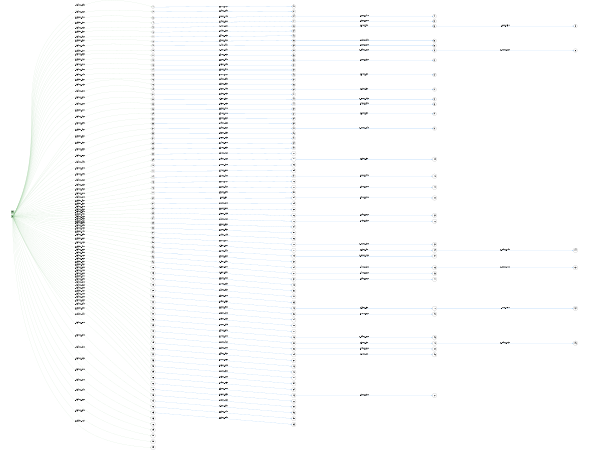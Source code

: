 digraph D {
rankdir=LR
size="4,3"
ratio="fill"
node[color="black",shape="square",fillcolor="darkseagreen3",style="filled"]
 0
 N1
 node[color="black",shape="circle",style=""]
 
edge[style="solid"]
edge[style="solid"]
0->1[label="c=1534.0,t=239.0",color="darkseagreen3"] 
edge[style="solid"]
1->40[label="c=60.0,t=216.0",color="dodgerblue2"] 
edge[style="solid"]
0->2[label="c=1534.0,t=126.0",color="darkseagreen3"] 
edge[style="solid"]
2->27[label="c=69.0,t=189.0",color="dodgerblue2"] 
edge[style="solid"]
0->3[label="c=1534.0,t=91.0",color="darkseagreen3"] 
edge[style="solid"]
3->24[label="c=101.0,t=147.0",color="dodgerblue2"] 
edge[style="solid"]
24->41[label="c=82.0,t=147.0",color="dodgerblue2"] 
edge[style="solid"]
0->4[label="c=1534.0,t=30.0",color="darkseagreen3"] 
edge[style="solid"]
4->17[label="c=79.0,t=130.0",color="dodgerblue2"] 
edge[style="solid"]
17->30[label="c=58.0,t=220.0",color="dodgerblue2"] 
edge[style="solid"]
0->5[label="c=1534.0,t=105.0",color="darkseagreen3"] 
edge[style="solid"]
5->28[label="c=77.0,t=82.0",color="dodgerblue2"] 
edge[style="solid"]
28->38[label="c=87.0,t=97.0",color="dodgerblue2"] 
edge[style="solid"]
38->48[label="c=60.0,t=135.0",color="dodgerblue2"] 
edge[style="solid"]
0->6[label="c=1534.0,t=33.0",color="darkseagreen3"] 
edge[style="solid"]
6->34[label="c=214.0,t=321.0",color="dodgerblue2"] 
edge[style="solid"]
0->7[label="c=1534.0,t=192.0",color="darkseagreen3"] 
edge[style="solid"]
7->43[label="c=94.0,t=205.0",color="dodgerblue2"] 
edge[style="solid"]
0->8[label="c=1534.0,t=53.0",color="darkseagreen3"] 
edge[style="solid"]
8->25[label="c=90.0,t=242.0",color="dodgerblue2"] 
edge[style="solid"]
25->56[label="c=63.0,t=169.0",color="dodgerblue2"] 
edge[style="solid"]
0->9[label="c=1534.0,t=179.0",color="darkseagreen3"] 
edge[style="solid"]
9->39[label="c=74.0,t=94.0",color="dodgerblue2"] 
edge[style="solid"]
39->58[label="c=82.0,t=162.0",color="dodgerblue2"] 
edge[style="solid"]
0->10[label="c=1534.0,t=31.0",color="darkseagreen3"] 
edge[style="solid"]
10->20[label="c=21.0,t=64.0",color="dodgerblue2"] 
edge[style="solid"]
20->46[label="c=159.0,t=182.0",color="dodgerblue2"] 
edge[style="solid"]
46->60[label="c=112.0,t=188.0",color="dodgerblue2"] 
edge[style="solid"]
0->11[label="c=1534.0,t=225.0",color="darkseagreen3"] 
edge[style="solid"]
11->53[label="c=91.0,t=203.0",color="dodgerblue2"] 
edge[style="solid"]
0->12[label="c=1534.0,t=73.0",color="darkseagreen3"] 
edge[style="solid"]
12->33[label="c=66.0,t=194.0",color="dodgerblue2"] 
edge[style="solid"]
33->61[label="c=82.0,t=165.0",color="dodgerblue2"] 
edge[style="solid"]
0->13[label="c=1534.0,t=211.0",color="darkseagreen3"] 
edge[style="solid"]
13->51[label="c=105.0,t=219.0",color="dodgerblue2"] 
edge[style="solid"]
0->14[label="c=1534.0,t=240.0",color="darkseagreen3"] 
edge[style="solid"]
14->50[label="c=30.0,t=197.0",color="dodgerblue2"] 
edge[style="solid"]
0->15[label="c=1534.0,t=114.0",color="darkseagreen3"] 
edge[style="solid"]
15->45[label="c=122.0,t=216.0",color="dodgerblue2"] 
edge[style="solid"]
45->64[label="c=37.0,t=80.0",color="dodgerblue2"] 
edge[style="solid"]
0->16[label="c=1534.0,t=53.0",color="darkseagreen3"] 
edge[style="solid"]
16->31[label="c=69.0,t=259.0",color="dodgerblue2"] 
edge[style="solid"]
0->18[label="c=1534.0,t=113.0",color="darkseagreen3"] 
edge[style="solid"]
18->36[label="c=53.0,t=255.0",color="dodgerblue2"] 
edge[style="solid"]
0->19[label="c=1534.0,t=221.0",color="darkseagreen3"] 
edge[style="solid"]
19->62[label="c=152.0,t=197.0",color="dodgerblue2"] 
edge[style="solid"]
62->72[label="c=23.0,t=55.0",color="dodgerblue2"] 
edge[style="solid"]
0->21[label="c=1534.0,t=154.0",color="darkseagreen3"] 
edge[style="solid"]
21->47[label="c=75.0,t=275.0",color="dodgerblue2"] 
edge[style="solid"]
0->22[label="c=1534.0,t=160.0",color="darkseagreen3"] 
edge[style="solid"]
22->49[label="c=56.0,t=63.0",color="dodgerblue2"] 
edge[style="solid"]
49->73[label="c=220.0,t=248.0",color="dodgerblue2"] 
edge[style="solid"]
0->23[label="c=1534.0,t=21.0",color="darkseagreen3"] 
edge[style="solid"]
23->44[label="c=135.0,t=275.0",color="dodgerblue2"] 
edge[style="solid"]
44->66[label="c=43.0,t=159.0",color="dodgerblue2"] 
edge[style="solid"]
0->26[label="c=1534.0,t=148.0",color="darkseagreen3"] 
edge[style="solid"]
26->52[label="c=65.0,t=141.0",color="dodgerblue2"] 
edge[style="solid"]
0->29[label="c=1534.0,t=229.0",color="darkseagreen3"] 
edge[style="solid"]
29->67[label="c=91.0,t=111.0",color="dodgerblue2"] 
edge[style="solid"]
67->79[label="c=62.0,t=96.0",color="dodgerblue2"] 
edge[style="solid"]
0->32[label="c=1534.0,t=98.0",color="darkseagreen3"] 
edge[style="solid"]
32->54[label="c=50.0,t=288.0",color="dodgerblue2"] 
edge[style="solid"]
0->35[label="c=1534.0,t=53.0",color="darkseagreen3"] 
edge[style="solid"]
35->59[label="c=179.0,t=322.0",color="dodgerblue2"] 
edge[style="solid"]
0->37[label="c=1534.0,t=25.0",color="darkseagreen3"] 
edge[style="solid"]
37->42[label="c=29.0,t=228.0",color="dodgerblue2"] 
edge[style="solid"]
42->78[label="c=110.0,t=184.0",color="dodgerblue2"] 
edge[style="solid"]
0->55[label="c=1534.0,t=155.0",color="darkseagreen3"] 
edge[style="solid"]
55->96[label="c=236.0,t=323.0",color="dodgerblue2"] 
edge[style="solid"]
0->57[label="c=1534.0,t=206.0",color="darkseagreen3"] 
edge[style="solid"]
57->91[label="c=106.0,t=273.0",color="dodgerblue2"] 
edge[style="solid"]
0->63[label="c=1534.0,t=149.0",color="darkseagreen3"] 
edge[style="solid"]
63->89[label="c=74.0,t=281.0",color="dodgerblue2"] 
edge[style="solid"]
0->65[label="c=1534.0,t=157.0",color="darkseagreen3"] 
edge[style="solid"]
65->92[label="c=37.0,t=265.0",color="dodgerblue2"] 
edge[style="solid"]
0->68[label="c=1534.0,t=219.0",color="darkseagreen3"] 
edge[style="solid"]
68->111[label="c=51.0,t=176.0",color="dodgerblue2"] 
edge[style="solid"]
0->69[label="c=1534.0,t=108.0",color="darkseagreen3"] 
edge[style="solid"]
69->101[label="c=129.0,t=218.0",color="dodgerblue2"] 
edge[style="solid"]
101->125[label="c=25.0,t=83.0",color="dodgerblue2"] 
edge[style="solid"]
0->70[label="c=1534.0,t=123.0",color="darkseagreen3"] 
edge[style="solid"]
70->103[label="c=111.0,t=317.0",color="dodgerblue2"] 
edge[style="solid"]
0->71[label="c=1534.0,t=198.0",color="darkseagreen3"] 
edge[style="solid"]
71->109[label="c=47.0,t=280.0",color="dodgerblue2"] 
edge[style="solid"]
0->74[label="c=1534.0,t=101.0",color="darkseagreen3"] 
edge[style="solid"]
74->97[label="c=51.0,t=140.0",color="dodgerblue2"] 
edge[style="solid"]
97->116[label="c=22.0,t=194.0",color="dodgerblue2"] 
edge[style="solid"]
0->75[label="c=1534.0,t=161.0",color="darkseagreen3"] 
edge[style="solid"]
75->118[label="c=86.0,t=276.0",color="dodgerblue2"] 
edge[style="solid"]
0->76[label="c=1534.0,t=93.0",color="darkseagreen3"] 
edge[style="solid"]
76->100[label="c=68.0,t=242.0",color="dodgerblue2"] 
edge[style="solid"]
100->140[label="c=51.0,t=122.0",color="dodgerblue2"] 
edge[style="solid"]
0->77[label="c=1534.0,t=53.0",color="darkseagreen3"] 
edge[style="solid"]
77->99[label="c=98.0,t=289.0",color="dodgerblue2"] 
edge[style="solid"]
0->80[label="c=1534.0,t=137.0",color="darkseagreen3"] 
edge[style="solid"]
80->104[label="c=8.0,t=63.0",color="dodgerblue2"] 
edge[style="solid"]
104->122[label="c=91.0,t=242.0",color="dodgerblue2"] 
edge[style="solid"]
0->81[label="c=1534.0,t=156.0",color="darkseagreen3"] 
edge[style="solid"]
81->119[label="c=76.0,t=161.0",color="dodgerblue2"] 
edge[style="solid"]
0->82[label="c=1534.0,t=154.0",color="darkseagreen3"] 
edge[style="solid"]
82->120[label="c=88.0,t=300.0",color="dodgerblue2"] 
edge[style="solid"]
0->83[label="c=1534.0,t=49.0",color="darkseagreen3"] 
edge[style="solid"]
83->106[label="c=130.0,t=154.0",color="dodgerblue2"] 
edge[style="solid"]
106->132[label="c=69.0,t=226.0",color="dodgerblue2"] 
edge[style="solid"]
0->84[label="c=1534.0,t=113.0",color="darkseagreen3"] 
edge[style="solid"]
84->108[label="c=48.0,t=118.0",color="dodgerblue2"] 
edge[style="solid"]
108->128[label="c=13.0,t=138.0",color="dodgerblue2"] 
edge[style="solid"]
0->85[label="c=1534.0,t=195.0",color="darkseagreen3"] 
edge[style="solid"]
85->124[label="c=53.0,t=253.0",color="dodgerblue2"] 
edge[style="solid"]
0->86[label="c=1534.0,t=45.0",color="darkseagreen3"] 
edge[style="solid"]
86->107[label="c=78.0,t=295.0",color="dodgerblue2"] 
edge[style="solid"]
0->87[label="c=1534.0,t=139.0",color="darkseagreen3"] 
edge[style="solid"]
87->126[label="c=124.0,t=124.0",color="dodgerblue2"] 
edge[style="solid"]
0->88[label="c=1534.0,t=109.0",color="darkseagreen3"] 
edge[style="solid"]
88->110[label="c=26.0,t=160.0",color="dodgerblue2"] 
edge[style="solid"]
110->150[label="c=112.0,t=130.0",color="dodgerblue2"] 
edge[style="solid"]
0->90[label="c=1534.0,t=115.0",color="darkseagreen3"] 
edge[style="solid"]
90->117[label="c=33.0,t=60.0",color="dodgerblue2"] 
edge[style="solid"]
117->129[label="c=63.0,t=79.0",color="dodgerblue2"] 
edge[style="solid"]
129->144[label="c=129.0,t=219.0",color="dodgerblue2"] 
edge[style="solid"]
0->93[label="c=1534.0,t=74.0",color="darkseagreen3"] 
edge[style="solid"]
93->115[label="c=81.0,t=244.0",color="dodgerblue2"] 
edge[style="solid"]
115->157[label="c=122.0,t=146.0",color="dodgerblue2"] 
edge[style="solid"]
0->94[label="c=1534.0,t=159.0",color="darkseagreen3"] 
edge[style="solid"]
94->130[label="c=92.0,t=262.0",color="dodgerblue2"] 
edge[style="solid"]
0->95[label="c=1534.0,t=88.0",color="darkseagreen3"] 
edge[style="solid"]
95->114[label="c=42.0,t=54.0",color="dodgerblue2"] 
edge[style="solid"]
114->123[label="c=47.0,t=132.0",color="dodgerblue2"] 
edge[style="solid"]
123->151[label="c=100.0,t=171.0",color="dodgerblue2"] 
edge[style="solid"]
0->98[label="c=1534.0,t=113.0",color="darkseagreen3"] 
edge[style="solid"]
98->127[label="c=56.0,t=67.0",color="dodgerblue2"] 
edge[style="solid"]
127->136[label="c=47.0,t=268.0",color="dodgerblue2"] 
edge[style="solid"]
0->102[label="c=1534.0,t=91.0",color="darkseagreen3"] 
edge[style="solid"]
102->131[label="c=60.0,t=89.0",color="dodgerblue2"] 
edge[style="solid"]
131->141[label="c=39.0,t=226.0",color="dodgerblue2"] 
edge[style="solid"]
0->105[label="c=1534.0,t=188.0",color="darkseagreen3"] 
edge[style="solid"]
105->143[label="c=58.0,t=242.0",color="dodgerblue2"] 
edge[style="solid"]
0->112[label="c=1534.0,t=190.0",color="darkseagreen3"] 
edge[style="solid"]
112->152[label="c=77.0,t=165.0",color="dodgerblue2"] 
edge[style="solid"]
0->113[label="c=1534.0,t=178.0",color="darkseagreen3"] 
edge[style="solid"]
113->147[label="c=46.0,t=153.0",color="dodgerblue2"] 
edge[style="solid"]
0->121[label="c=1534.0,t=226.0",color="darkseagreen3"] 
edge[style="solid"]
121->165[label="c=58.0,t=167.0",color="dodgerblue2"] 
edge[style="solid"]
0->133[label="c=1534.0,t=23.0",color="darkseagreen3"] 
edge[style="solid"]
133->146[label="c=129.0,t=235.0",color="dodgerblue2"] 
edge[style="solid"]
146->172[label="c=45.0,t=83.0",color="dodgerblue2"] 
edge[style="solid"]
172->180[label="c=77.0,t=121.0",color="dodgerblue2"] 
edge[style="solid"]
0->134[label="c=1534.0,t=96.0",color="darkseagreen3"] 
edge[style="solid"]
134->156[label="c=85.0,t=290.0",color="dodgerblue2"] 
edge[style="solid"]
156->192[label="c=107.0,t=86.0",color="dodgerblue2"] 
edge[style="solid"]
0->135[label="c=1534.0,t=160.0",color="darkseagreen3"] 
edge[style="solid"]
135->174[label="c=208.0,t=317.0",color="dodgerblue2"] 
edge[style="solid"]
0->137[label="c=1534.0,t=172.0",color="darkseagreen3"] 
edge[style="solid"]
137->170[label="c=125.0,t=273.0",color="dodgerblue2"] 
edge[style="solid"]
0->138[label="c=1534.0,t=162.0",color="darkseagreen3"] 
edge[style="solid"]
138->171[label="c=172.0,t=314.0",color="dodgerblue2"] 
edge[style="solid"]
0->139[label="c=1534.0,t=27.0",color="darkseagreen3"] 
edge[style="solid"]
139->148[label="c=94.0,t=264.0",color="dodgerblue2"] 
edge[style="solid"]
148->193[label="c=249.0,t=182.0",color="dodgerblue2"] 
edge[style="solid"]
0->142[label="c=1534.0,t=169.0",color="darkseagreen3"] 
edge[style="solid"]
142->168[label="c=47.0,t=124.0",color="dodgerblue2"] 
edge[style="solid"]
168->178[label="c=50.0,t=75.0",color="dodgerblue2"] 
edge[style="solid"]
178->196[label="c=109.0,t=103.0",color="dodgerblue2"] 
edge[style="solid"]
0->145[label="c=1534.0,t=131.0",color="darkseagreen3"] 
edge[style="solid"]
145->166[label="c=26.0,t=148.0",color="dodgerblue2"] 
edge[style="solid"]
166->182[label="c=49.0,t=163.0",color="dodgerblue2"] 
edge[style="solid"]
0->149[label="c=1534.0,t=226.0",color="darkseagreen3"] 
edge[style="solid"]
149->179[label="c=63.0,t=120.0",color="dodgerblue2"] 
edge[style="solid"]
179->198[label="c=81.0,t=67.0",color="dodgerblue2"] 
edge[style="solid"]
0->153[label="c=1534.0,t=180.0",color="darkseagreen3"] 
edge[style="solid"]
153->181[label="c=99.0,t=193.0",color="dodgerblue2"] 
edge[style="solid"]
0->154[label="c=1534.0,t=75.0",color="darkseagreen3"] 
edge[style="solid"]
154->173[label="c=121.0,t=286.0",color="dodgerblue2"] 
edge[style="solid"]
0->155[label="c=1534.0,t=110.0",color="darkseagreen3"] 
edge[style="solid"]
155->176[label="c=105.0,t=224.0",color="dodgerblue2"] 
edge[style="solid"]
0->158[label="c=1534.0,t=180.0",color="darkseagreen3"] 
edge[style="solid"]
158->177[label="c=26.0,t=250.0",color="dodgerblue2"] 
edge[style="solid"]
0->159[label="c=1534.0,t=163.0",color="darkseagreen3"] 
edge[style="solid"]
159->194[label="c=165.0,t=221.0",color="dodgerblue2"] 
edge[style="solid"]
0->160[label="c=1534.0,t=134.0",color="darkseagreen3"] 
edge[style="solid"]
160->184[label="c=119.0,t=265.0",color="dodgerblue2"] 
edge[style="solid"]
0->161[label="c=1534.0,t=89.0",color="darkseagreen3"] 
edge[style="solid"]
161->175[label="c=52.0,t=100.0",color="dodgerblue2"] 
edge[style="solid"]
175->187[label="c=50.0,t=250.0",color="dodgerblue2"] 
edge[style="solid"]
0->162[label="c=1534.0,t=54.0",color="darkseagreen3"] 
edge[style="solid"]
162->186[label="c=160.0,t=369.0",color="dodgerblue2"] 
edge[style="solid"]
0->163[label="c=1534.0,t=221.0",color="darkseagreen3"] 
edge[style="solid"]
163->200[label="c=122.0,t=213.0",color="dodgerblue2"] 
edge[style="solid"]
0->164[label="c=1534.0,t=224.0",color="darkseagreen3"] 
edge[style="solid"]
164->195[label="c=31.0,t=89.0",color="dodgerblue2"] 
edge[style="solid"]
0->167[label="c=1534.0,t=151.0",color="darkseagreen3"] 
edge[style="solid"]
167->190[label="c=63.0,t=114.0",color="dodgerblue2"] 
edge[style="solid"]
0->169[label="c=1534.0,t=125.0",color="darkseagreen3"] 
edge[style="solid"]
169->185[label="c=65.0,t=209.0",color="dodgerblue2"] 
edge[style="solid"]
0->183[label="c=1534.0,t=101.0",color="darkseagreen3"] 
edge[style="solid"]
0->188[label="c=1534.0,t=187.0",color="darkseagreen3"] 
edge[style="solid"]
0->189[label="c=1534.0,t=124.0",color="darkseagreen3"] 
edge[style="solid"]
0->191[label="c=1534.0,t=168.0",color="darkseagreen3"] 
edge[style="solid"]
0->197[label="c=1534.0,t=234.0",color="darkseagreen3"] 
edge[style="solid"]
0->199[label="c=1534.0,t=76.0",color="darkseagreen3"] 
}